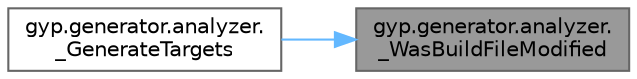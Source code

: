 digraph "gyp.generator.analyzer._WasBuildFileModified"
{
 // LATEX_PDF_SIZE
  bgcolor="transparent";
  edge [fontname=Helvetica,fontsize=10,labelfontname=Helvetica,labelfontsize=10];
  node [fontname=Helvetica,fontsize=10,shape=box,height=0.2,width=0.4];
  rankdir="RL";
  Node1 [id="Node000001",label="gyp.generator.analyzer.\l_WasBuildFileModified",height=0.2,width=0.4,color="gray40", fillcolor="grey60", style="filled", fontcolor="black",tooltip=" "];
  Node1 -> Node2 [id="edge3_Node000001_Node000002",dir="back",color="steelblue1",style="solid",tooltip=" "];
  Node2 [id="Node000002",label="gyp.generator.analyzer.\l_GenerateTargets",height=0.2,width=0.4,color="grey40", fillcolor="white", style="filled",URL="$namespacegyp_1_1generator_1_1analyzer.html#a800f9efb065408b558eb6dd6a6c6efe0",tooltip=" "];
}
